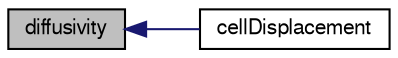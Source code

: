 digraph "diffusivity"
{
  bgcolor="transparent";
  edge [fontname="FreeSans",fontsize="10",labelfontname="FreeSans",labelfontsize="10"];
  node [fontname="FreeSans",fontsize="10",shape=record];
  rankdir="LR";
  Node143 [label="diffusivity",height=0.2,width=0.4,color="black", fillcolor="grey75", style="filled", fontcolor="black"];
  Node143 -> Node144 [dir="back",color="midnightblue",fontsize="10",style="solid",fontname="FreeSans"];
  Node144 [label="cellDisplacement",height=0.2,width=0.4,color="black",URL="$a23318.html#a1b1f65caa6368eb805c277b3f8216f24",tooltip="Return const reference to the cell motion displacement field. "];
}
